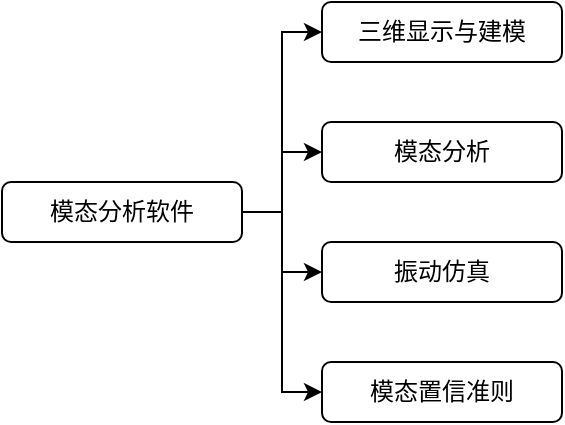 <mxfile version="14.4.2" type="github">
  <diagram id="n2r5j0L94F4HOVB7SW1q" name="Page-1">
    <mxGraphModel dx="942" dy="583" grid="1" gridSize="10" guides="1" tooltips="1" connect="1" arrows="1" fold="1" page="1" pageScale="1" pageWidth="827" pageHeight="1169" math="0" shadow="0">
      <root>
        <mxCell id="0" />
        <mxCell id="1" parent="0" />
        <mxCell id="Gc9mc4yc3vfrGPBwhND8-6" style="edgeStyle=orthogonalEdgeStyle;rounded=0;orthogonalLoop=1;jettySize=auto;html=1;entryX=0;entryY=0.5;entryDx=0;entryDy=0;" edge="1" parent="1" source="Gc9mc4yc3vfrGPBwhND8-1" target="Gc9mc4yc3vfrGPBwhND8-2">
          <mxGeometry relative="1" as="geometry" />
        </mxCell>
        <mxCell id="Gc9mc4yc3vfrGPBwhND8-7" style="edgeStyle=orthogonalEdgeStyle;rounded=0;orthogonalLoop=1;jettySize=auto;html=1;entryX=0;entryY=0.5;entryDx=0;entryDy=0;" edge="1" parent="1" source="Gc9mc4yc3vfrGPBwhND8-1" target="Gc9mc4yc3vfrGPBwhND8-3">
          <mxGeometry relative="1" as="geometry" />
        </mxCell>
        <mxCell id="Gc9mc4yc3vfrGPBwhND8-8" style="edgeStyle=orthogonalEdgeStyle;rounded=0;orthogonalLoop=1;jettySize=auto;html=1;entryX=0;entryY=0.5;entryDx=0;entryDy=0;" edge="1" parent="1" source="Gc9mc4yc3vfrGPBwhND8-1" target="Gc9mc4yc3vfrGPBwhND8-4">
          <mxGeometry relative="1" as="geometry" />
        </mxCell>
        <mxCell id="Gc9mc4yc3vfrGPBwhND8-9" style="edgeStyle=orthogonalEdgeStyle;rounded=0;orthogonalLoop=1;jettySize=auto;html=1;entryX=0;entryY=0.5;entryDx=0;entryDy=0;" edge="1" parent="1" source="Gc9mc4yc3vfrGPBwhND8-1" target="Gc9mc4yc3vfrGPBwhND8-5">
          <mxGeometry relative="1" as="geometry" />
        </mxCell>
        <mxCell id="Gc9mc4yc3vfrGPBwhND8-1" value="模态分析软件" style="rounded=1;whiteSpace=wrap;html=1;" vertex="1" parent="1">
          <mxGeometry x="170" y="200" width="120" height="30" as="geometry" />
        </mxCell>
        <mxCell id="Gc9mc4yc3vfrGPBwhND8-2" value="三维显示与建模" style="rounded=1;whiteSpace=wrap;html=1;" vertex="1" parent="1">
          <mxGeometry x="330" y="110" width="120" height="30" as="geometry" />
        </mxCell>
        <mxCell id="Gc9mc4yc3vfrGPBwhND8-3" value="模态分析" style="rounded=1;whiteSpace=wrap;html=1;" vertex="1" parent="1">
          <mxGeometry x="330" y="170" width="120" height="30" as="geometry" />
        </mxCell>
        <mxCell id="Gc9mc4yc3vfrGPBwhND8-4" value="振动仿真" style="rounded=1;whiteSpace=wrap;html=1;" vertex="1" parent="1">
          <mxGeometry x="330" y="230" width="120" height="30" as="geometry" />
        </mxCell>
        <mxCell id="Gc9mc4yc3vfrGPBwhND8-5" value="模态置信准则" style="rounded=1;whiteSpace=wrap;html=1;" vertex="1" parent="1">
          <mxGeometry x="330" y="290" width="120" height="30" as="geometry" />
        </mxCell>
      </root>
    </mxGraphModel>
  </diagram>
</mxfile>
